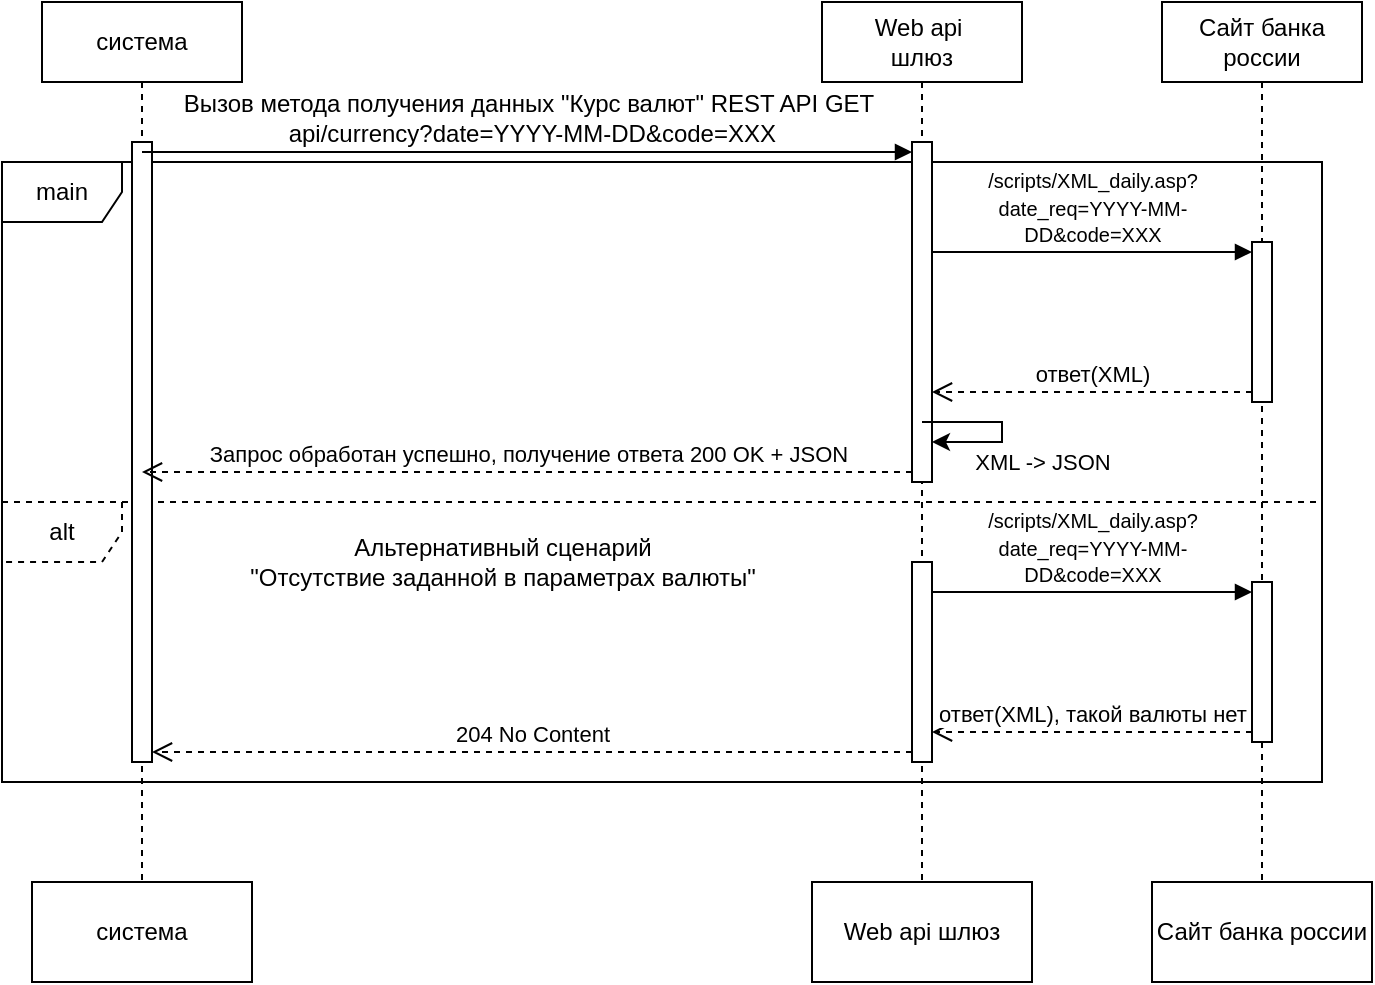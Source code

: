 <mxfile version="27.1.6">
  <diagram name="Страница — 1" id="MXcQ6Uh7lXSKBEyBKKcI">
    <mxGraphModel dx="865" dy="561" grid="1" gridSize="10" guides="1" tooltips="1" connect="1" arrows="1" fold="1" page="1" pageScale="1" pageWidth="827" pageHeight="1169" math="0" shadow="0">
      <root>
        <mxCell id="0" />
        <mxCell id="1" parent="0" />
        <mxCell id="VYX5BPDOMlhhGxLI05wY-16" value="alt" style="shape=umlFrame;whiteSpace=wrap;html=1;pointerEvents=0;dashed=1;" vertex="1" parent="1">
          <mxGeometry x="70" y="280" width="660" height="140" as="geometry" />
        </mxCell>
        <mxCell id="VYX5BPDOMlhhGxLI05wY-9" value="main" style="shape=umlFrame;whiteSpace=wrap;html=1;pointerEvents=0;" vertex="1" parent="1">
          <mxGeometry x="70" y="110" width="660" height="310" as="geometry" />
        </mxCell>
        <mxCell id="VYX5BPDOMlhhGxLI05wY-1" value="Web api&amp;nbsp;&lt;br&gt;шлюз" style="shape=umlLifeline;perimeter=lifelinePerimeter;whiteSpace=wrap;html=1;container=1;dropTarget=0;collapsible=0;recursiveResize=0;outlineConnect=0;portConstraint=eastwest;newEdgeStyle={&quot;curved&quot;:0,&quot;rounded&quot;:0};" vertex="1" parent="1">
          <mxGeometry x="480" y="30" width="100" height="440" as="geometry" />
        </mxCell>
        <mxCell id="VYX5BPDOMlhhGxLI05wY-6" value="" style="html=1;points=[[0,0,0,0,5],[0,1,0,0,-5],[1,0,0,0,5],[1,1,0,0,-5]];perimeter=orthogonalPerimeter;outlineConnect=0;targetShapes=umlLifeline;portConstraint=eastwest;newEdgeStyle={&quot;curved&quot;:0,&quot;rounded&quot;:0};" vertex="1" parent="VYX5BPDOMlhhGxLI05wY-1">
          <mxGeometry x="45" y="70" width="10" height="170" as="geometry" />
        </mxCell>
        <mxCell id="VYX5BPDOMlhhGxLI05wY-3" value="Сайт банка россии" style="shape=umlLifeline;perimeter=lifelinePerimeter;whiteSpace=wrap;html=1;container=1;dropTarget=0;collapsible=0;recursiveResize=0;outlineConnect=0;portConstraint=eastwest;newEdgeStyle={&quot;curved&quot;:0,&quot;rounded&quot;:0};" vertex="1" parent="1">
          <mxGeometry x="650" y="30" width="100" height="440" as="geometry" />
        </mxCell>
        <mxCell id="VYX5BPDOMlhhGxLI05wY-22" value="" style="html=1;points=[[0,0,0,0,5],[0,1,0,0,-5],[1,0,0,0,5],[1,1,0,0,-5]];perimeter=orthogonalPerimeter;outlineConnect=0;targetShapes=umlLifeline;portConstraint=eastwest;newEdgeStyle={&quot;curved&quot;:0,&quot;rounded&quot;:0};" vertex="1" parent="VYX5BPDOMlhhGxLI05wY-3">
          <mxGeometry x="45" y="290" width="10" height="80" as="geometry" />
        </mxCell>
        <mxCell id="VYX5BPDOMlhhGxLI05wY-10" value="" style="html=1;points=[[0,0,0,0,5],[0,1,0,0,-5],[1,0,0,0,5],[1,1,0,0,-5]];perimeter=orthogonalPerimeter;outlineConnect=0;targetShapes=umlLifeline;portConstraint=eastwest;newEdgeStyle={&quot;curved&quot;:0,&quot;rounded&quot;:0};" vertex="1" parent="VYX5BPDOMlhhGxLI05wY-3">
          <mxGeometry x="45" y="120" width="10" height="80" as="geometry" />
        </mxCell>
        <mxCell id="VYX5BPDOMlhhGxLI05wY-4" value="система" style="shape=umlLifeline;perimeter=lifelinePerimeter;whiteSpace=wrap;html=1;container=1;dropTarget=0;collapsible=0;recursiveResize=0;outlineConnect=0;portConstraint=eastwest;newEdgeStyle={&quot;curved&quot;:0,&quot;rounded&quot;:0};" vertex="1" parent="1">
          <mxGeometry x="90" y="30" width="100" height="440" as="geometry" />
        </mxCell>
        <mxCell id="VYX5BPDOMlhhGxLI05wY-5" value="" style="html=1;points=[[0,0,0,0,5],[0,1,0,0,-5],[1,0,0,0,5],[1,1,0,0,-5]];perimeter=orthogonalPerimeter;outlineConnect=0;targetShapes=umlLifeline;portConstraint=eastwest;newEdgeStyle={&quot;curved&quot;:0,&quot;rounded&quot;:0};" vertex="1" parent="VYX5BPDOMlhhGxLI05wY-4">
          <mxGeometry x="45" y="70" width="10" height="310" as="geometry" />
        </mxCell>
        <mxCell id="VYX5BPDOMlhhGxLI05wY-7" value="&lt;span style=&quot;font-size: 12px;&quot;&gt;&lt;font style=&quot;color: rgb(0, 0, 0);&quot;&gt;Вызов метода получения данных &quot;Курс валют&quot; REST API GET&lt;br&gt;&amp;nbsp;api/currency?date=YYYY-MM-DD&amp;amp;code=XXX&lt;/font&gt;&lt;/span&gt;" style="html=1;verticalAlign=bottom;endArrow=block;curved=0;rounded=0;entryX=0;entryY=0;entryDx=0;entryDy=5;" edge="1" target="VYX5BPDOMlhhGxLI05wY-6" parent="1" source="VYX5BPDOMlhhGxLI05wY-4">
          <mxGeometry x="0.001" relative="1" as="geometry">
            <mxPoint x="245" y="105" as="sourcePoint" />
            <mxPoint as="offset" />
          </mxGeometry>
        </mxCell>
        <mxCell id="VYX5BPDOMlhhGxLI05wY-8" value="Запрос обработан успешно, получение ответа 200 OK + JSON" style="html=1;verticalAlign=bottom;endArrow=open;dashed=1;endSize=8;curved=0;rounded=0;exitX=0;exitY=1;exitDx=0;exitDy=-5;" edge="1" source="VYX5BPDOMlhhGxLI05wY-6" parent="1" target="VYX5BPDOMlhhGxLI05wY-4">
          <mxGeometry relative="1" as="geometry">
            <mxPoint x="455" y="175" as="targetPoint" />
          </mxGeometry>
        </mxCell>
        <mxCell id="VYX5BPDOMlhhGxLI05wY-11" value="&lt;span style=&quot;font-family: Arial, sans-serif; font-size: 10px; white-space: pre-wrap;&quot;&gt;/scripts/XML_daily.asp?&lt;/span&gt;&lt;br style=&quot;font-family: Arial, sans-serif; font-size: 10px; white-space: pre-wrap;&quot;&gt;&lt;span style=&quot;font-family: Arial, sans-serif; font-size: 10px; white-space: pre-wrap;&quot;&gt;date_req=YYYY-MM-DD&amp;amp;code=XXX&lt;/span&gt;" style="html=1;verticalAlign=bottom;endArrow=block;curved=0;rounded=0;entryX=0;entryY=0;entryDx=0;entryDy=5;" edge="1" target="VYX5BPDOMlhhGxLI05wY-10" parent="1" source="VYX5BPDOMlhhGxLI05wY-6">
          <mxGeometry relative="1" as="geometry">
            <mxPoint x="595" y="155" as="sourcePoint" />
          </mxGeometry>
        </mxCell>
        <mxCell id="VYX5BPDOMlhhGxLI05wY-12" value="ответ(XML)" style="html=1;verticalAlign=bottom;endArrow=open;dashed=1;endSize=8;curved=0;rounded=0;exitX=0;exitY=1;exitDx=0;exitDy=-5;" edge="1" source="VYX5BPDOMlhhGxLI05wY-10" parent="1" target="VYX5BPDOMlhhGxLI05wY-6">
          <mxGeometry relative="1" as="geometry">
            <mxPoint x="595" y="225" as="targetPoint" />
          </mxGeometry>
        </mxCell>
        <mxCell id="VYX5BPDOMlhhGxLI05wY-13" value="" style="endArrow=classic;html=1;rounded=0;" edge="1" parent="1" target="VYX5BPDOMlhhGxLI05wY-6">
          <mxGeometry width="50" height="50" relative="1" as="geometry">
            <mxPoint x="530" y="240" as="sourcePoint" />
            <mxPoint x="580" y="190" as="targetPoint" />
            <Array as="points">
              <mxPoint x="570" y="240" />
              <mxPoint x="570" y="250" />
              <mxPoint x="550" y="250" />
            </Array>
          </mxGeometry>
        </mxCell>
        <mxCell id="VYX5BPDOMlhhGxLI05wY-14" value="XML -&amp;gt; JSON" style="edgeLabel;html=1;align=center;verticalAlign=middle;resizable=0;points=[];" vertex="1" connectable="0" parent="VYX5BPDOMlhhGxLI05wY-13">
          <mxGeometry x="0.055" y="1" relative="1" as="geometry">
            <mxPoint x="19" y="15" as="offset" />
          </mxGeometry>
        </mxCell>
        <mxCell id="VYX5BPDOMlhhGxLI05wY-18" value="" style="html=1;points=[[0,0,0,0,5],[0,1,0,0,-5],[1,0,0,0,5],[1,1,0,0,-5]];perimeter=orthogonalPerimeter;outlineConnect=0;targetShapes=umlLifeline;portConstraint=eastwest;newEdgeStyle={&quot;curved&quot;:0,&quot;rounded&quot;:0};" vertex="1" parent="1">
          <mxGeometry x="525" y="310" width="10" height="100" as="geometry" />
        </mxCell>
        <mxCell id="VYX5BPDOMlhhGxLI05wY-20" value="204 No Content" style="html=1;verticalAlign=bottom;endArrow=open;dashed=1;endSize=8;curved=0;rounded=0;exitX=0;exitY=1;exitDx=0;exitDy=-5;" edge="1" source="VYX5BPDOMlhhGxLI05wY-18" parent="1" target="VYX5BPDOMlhhGxLI05wY-5">
          <mxGeometry relative="1" as="geometry">
            <mxPoint x="455" y="385" as="targetPoint" />
          </mxGeometry>
        </mxCell>
        <mxCell id="VYX5BPDOMlhhGxLI05wY-24" value="ответ(XML), такой валюты нет" style="html=1;verticalAlign=bottom;endArrow=open;dashed=1;endSize=8;curved=0;rounded=0;exitX=0;exitY=1;exitDx=0;exitDy=-5;" edge="1" parent="1" source="VYX5BPDOMlhhGxLI05wY-22" target="VYX5BPDOMlhhGxLI05wY-18">
          <mxGeometry relative="1" as="geometry">
            <mxPoint x="555" y="395" as="targetPoint" />
          </mxGeometry>
        </mxCell>
        <mxCell id="VYX5BPDOMlhhGxLI05wY-23" value="&lt;font face=&quot;Arial, sans-serif&quot;&gt;&lt;span style=&quot;font-size: 10px; white-space: pre-wrap;&quot;&gt;/scripts/XML_daily.asp?&lt;br/&gt;date_req=YYYY-MM-DD&amp;amp;code=XXX&lt;/span&gt;&lt;/font&gt;" style="html=1;verticalAlign=bottom;endArrow=block;curved=0;rounded=0;entryX=0;entryY=0;entryDx=0;entryDy=5;" edge="1" parent="1" target="VYX5BPDOMlhhGxLI05wY-22" source="VYX5BPDOMlhhGxLI05wY-18">
          <mxGeometry relative="1" as="geometry">
            <mxPoint x="555" y="325" as="sourcePoint" />
          </mxGeometry>
        </mxCell>
        <mxCell id="VYX5BPDOMlhhGxLI05wY-25" value="система" style="html=1;whiteSpace=wrap;" vertex="1" parent="1">
          <mxGeometry x="85" y="470" width="110" height="50" as="geometry" />
        </mxCell>
        <mxCell id="VYX5BPDOMlhhGxLI05wY-26" value="Web api шлюз" style="html=1;whiteSpace=wrap;" vertex="1" parent="1">
          <mxGeometry x="475" y="470" width="110" height="50" as="geometry" />
        </mxCell>
        <mxCell id="VYX5BPDOMlhhGxLI05wY-27" value="Сайт банка россии" style="html=1;whiteSpace=wrap;" vertex="1" parent="1">
          <mxGeometry x="645" y="470" width="110" height="50" as="geometry" />
        </mxCell>
        <mxCell id="VYX5BPDOMlhhGxLI05wY-28" value="Альтернативный сценарий &lt;br&gt;&quot;Отсутствие заданной в параметрах валюты&quot;" style="text;html=1;align=center;verticalAlign=middle;resizable=0;points=[];autosize=1;strokeColor=none;fillColor=none;" vertex="1" parent="1">
          <mxGeometry x="180" y="290" width="280" height="40" as="geometry" />
        </mxCell>
      </root>
    </mxGraphModel>
  </diagram>
</mxfile>
